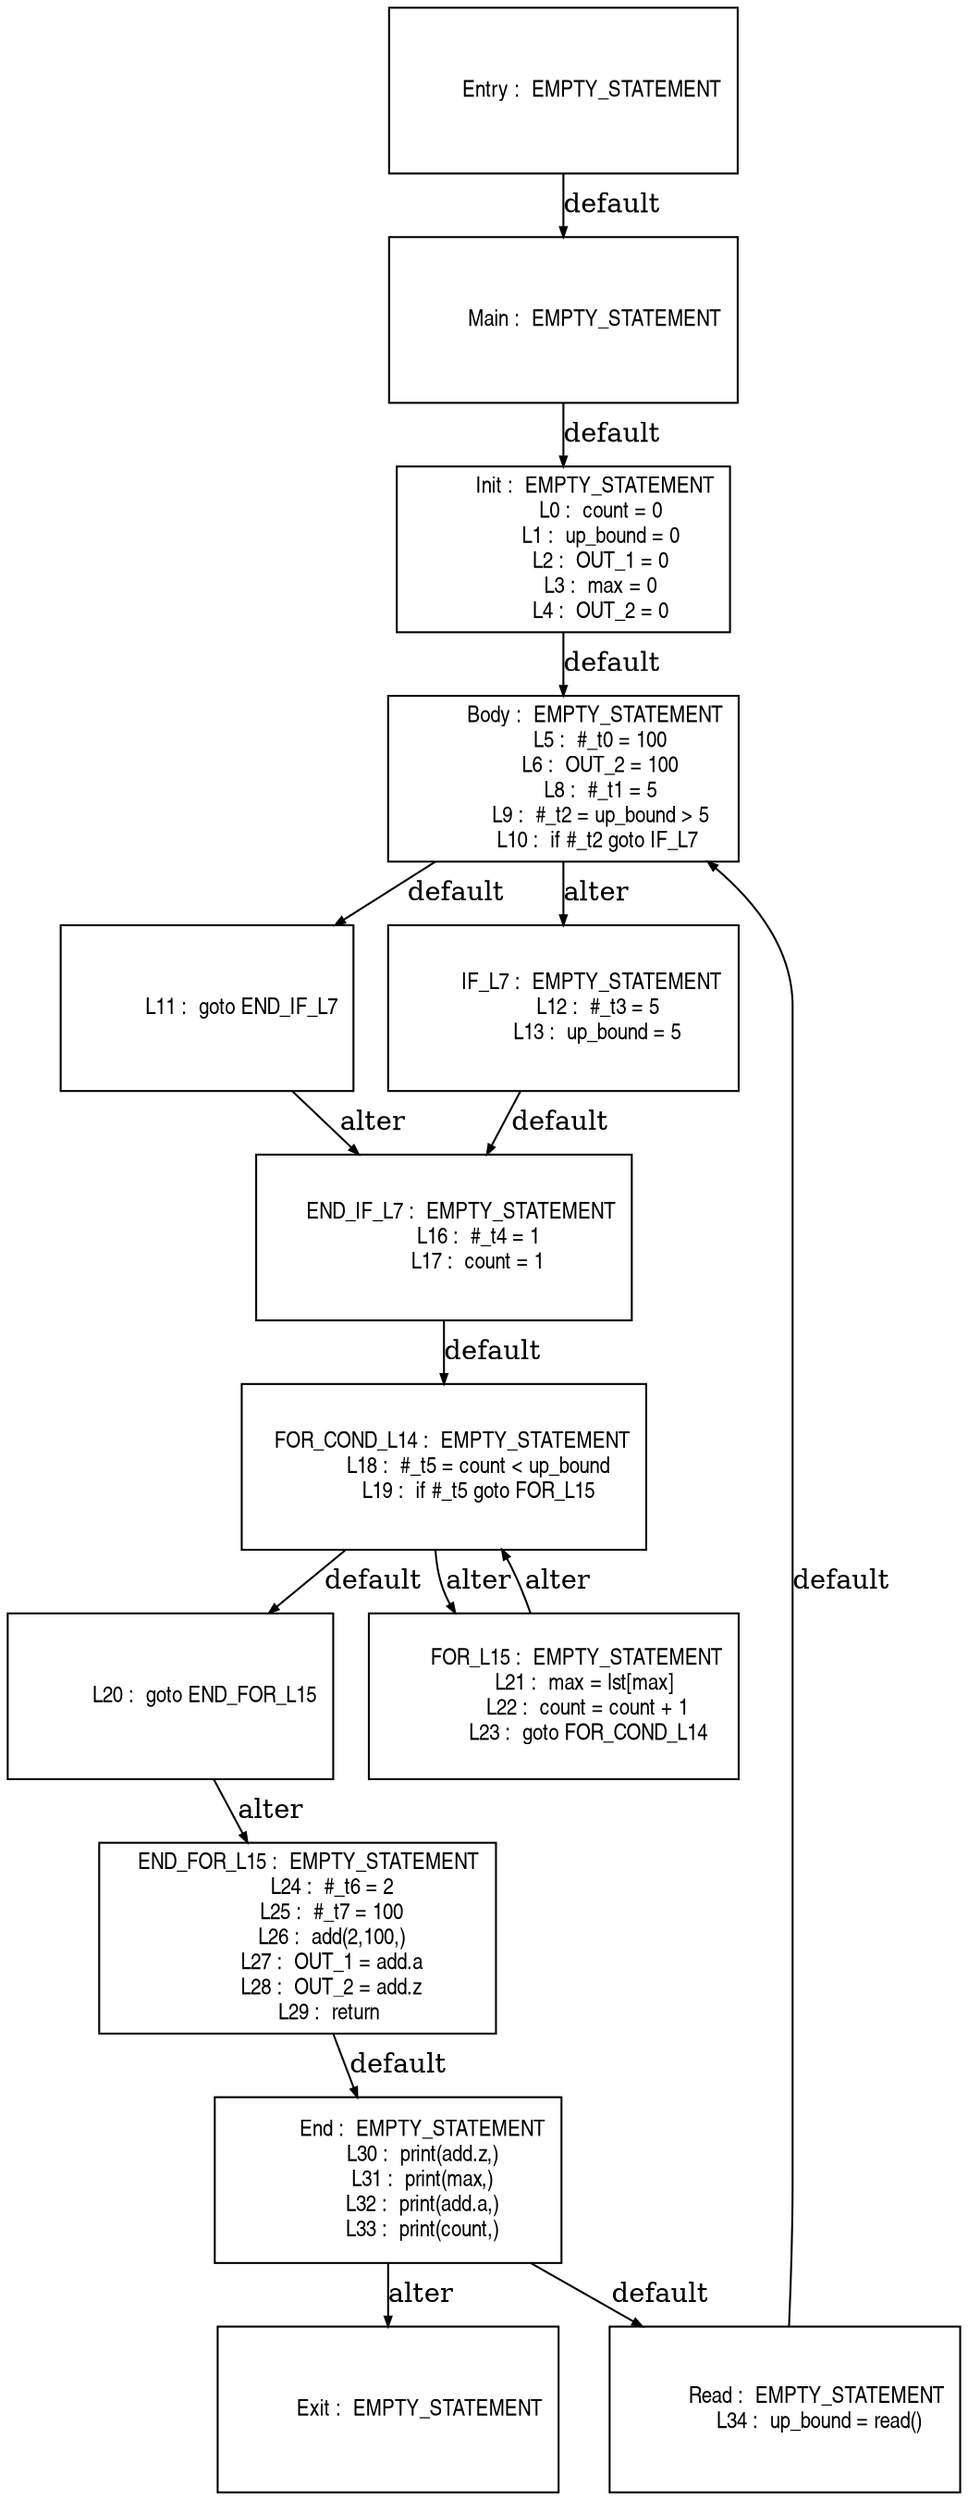 digraph G {
  ranksep=.25;
  edge [arrowsize=.5]
  node [shape=rectangle, fontname="ArialNarrow",
        fontsize=12,  height=1.2];
  "           Main :  EMPTY_STATEMENT
"; "           Init :  EMPTY_STATEMENT
             L0 :  count = 0
             L1 :  up_bound = 0
             L2 :  OUT_1 = 0
             L3 :  max = 0
             L4 :  OUT_2 = 0
"; "           Body :  EMPTY_STATEMENT
             L5 :  #_t0 = 100
             L6 :  OUT_2 = 100
             L8 :  #_t1 = 5
             L9 :  #_t2 = up_bound > 5
            L10 :  if #_t2 goto IF_L7
"; "            L11 :  goto END_IF_L7
"; "          IF_L7 :  EMPTY_STATEMENT
            L12 :  #_t3 = 5
            L13 :  up_bound = 5
"; "      END_IF_L7 :  EMPTY_STATEMENT
            L16 :  #_t4 = 1
            L17 :  count = 1
"; "   FOR_COND_L14 :  EMPTY_STATEMENT
            L18 :  #_t5 = count < up_bound
            L19 :  if #_t5 goto FOR_L15
"; "            L20 :  goto END_FOR_L15
"; "        FOR_L15 :  EMPTY_STATEMENT
            L21 :  max = lst[max] 
            L22 :  count = count + 1
            L23 :  goto FOR_COND_L14
"; "    END_FOR_L15 :  EMPTY_STATEMENT
            L24 :  #_t6 = 2
            L25 :  #_t7 = 100
            L26 :  add(2,100,)
            L27 :  OUT_1 = add.a
            L28 :  OUT_2 = add.z
            L29 :  return 
"; "          Entry :  EMPTY_STATEMENT
"; "            End :  EMPTY_STATEMENT
            L30 :  print(add.z,)
            L31 :  print(max,)
            L32 :  print(add.a,)
            L33 :  print(count,)
"; "           Exit :  EMPTY_STATEMENT
"; "           Read :  EMPTY_STATEMENT
            L34 :  up_bound = read()
"; 
  "           Main :  EMPTY_STATEMENT
" -> "           Init :  EMPTY_STATEMENT
             L0 :  count = 0
             L1 :  up_bound = 0
             L2 :  OUT_1 = 0
             L3 :  max = 0
             L4 :  OUT_2 = 0
"  [label="default"];
  "           Init :  EMPTY_STATEMENT
             L0 :  count = 0
             L1 :  up_bound = 0
             L2 :  OUT_1 = 0
             L3 :  max = 0
             L4 :  OUT_2 = 0
" -> "           Body :  EMPTY_STATEMENT
             L5 :  #_t0 = 100
             L6 :  OUT_2 = 100
             L8 :  #_t1 = 5
             L9 :  #_t2 = up_bound > 5
            L10 :  if #_t2 goto IF_L7
"  [label="default"];
  "           Body :  EMPTY_STATEMENT
             L5 :  #_t0 = 100
             L6 :  OUT_2 = 100
             L8 :  #_t1 = 5
             L9 :  #_t2 = up_bound > 5
            L10 :  if #_t2 goto IF_L7
" -> "            L11 :  goto END_IF_L7
"  [label="default"];
  "           Body :  EMPTY_STATEMENT
             L5 :  #_t0 = 100
             L6 :  OUT_2 = 100
             L8 :  #_t1 = 5
             L9 :  #_t2 = up_bound > 5
            L10 :  if #_t2 goto IF_L7
" -> "          IF_L7 :  EMPTY_STATEMENT
            L12 :  #_t3 = 5
            L13 :  up_bound = 5
"  [label="alter"];
  "            L11 :  goto END_IF_L7
" -> "      END_IF_L7 :  EMPTY_STATEMENT
            L16 :  #_t4 = 1
            L17 :  count = 1
"  [label="alter"];
  "          IF_L7 :  EMPTY_STATEMENT
            L12 :  #_t3 = 5
            L13 :  up_bound = 5
" -> "      END_IF_L7 :  EMPTY_STATEMENT
            L16 :  #_t4 = 1
            L17 :  count = 1
"  [label="default"];
  "      END_IF_L7 :  EMPTY_STATEMENT
            L16 :  #_t4 = 1
            L17 :  count = 1
" -> "   FOR_COND_L14 :  EMPTY_STATEMENT
            L18 :  #_t5 = count < up_bound
            L19 :  if #_t5 goto FOR_L15
"  [label="default"];
  "   FOR_COND_L14 :  EMPTY_STATEMENT
            L18 :  #_t5 = count < up_bound
            L19 :  if #_t5 goto FOR_L15
" -> "            L20 :  goto END_FOR_L15
"  [label="default"];
  "   FOR_COND_L14 :  EMPTY_STATEMENT
            L18 :  #_t5 = count < up_bound
            L19 :  if #_t5 goto FOR_L15
" -> "        FOR_L15 :  EMPTY_STATEMENT
            L21 :  max = lst[max] 
            L22 :  count = count + 1
            L23 :  goto FOR_COND_L14
"  [label="alter"];
  "            L20 :  goto END_FOR_L15
" -> "    END_FOR_L15 :  EMPTY_STATEMENT
            L24 :  #_t6 = 2
            L25 :  #_t7 = 100
            L26 :  add(2,100,)
            L27 :  OUT_1 = add.a
            L28 :  OUT_2 = add.z
            L29 :  return 
"  [label="alter"];
  "        FOR_L15 :  EMPTY_STATEMENT
            L21 :  max = lst[max] 
            L22 :  count = count + 1
            L23 :  goto FOR_COND_L14
" -> "   FOR_COND_L14 :  EMPTY_STATEMENT
            L18 :  #_t5 = count < up_bound
            L19 :  if #_t5 goto FOR_L15
"  [label="alter"];
  "    END_FOR_L15 :  EMPTY_STATEMENT
            L24 :  #_t6 = 2
            L25 :  #_t7 = 100
            L26 :  add(2,100,)
            L27 :  OUT_1 = add.a
            L28 :  OUT_2 = add.z
            L29 :  return 
" -> "            End :  EMPTY_STATEMENT
            L30 :  print(add.z,)
            L31 :  print(max,)
            L32 :  print(add.a,)
            L33 :  print(count,)
"  [label="default"];
  "          Entry :  EMPTY_STATEMENT
" -> "           Main :  EMPTY_STATEMENT
"  [label="default"];
  "            End :  EMPTY_STATEMENT
            L30 :  print(add.z,)
            L31 :  print(max,)
            L32 :  print(add.a,)
            L33 :  print(count,)
" -> "           Read :  EMPTY_STATEMENT
            L34 :  up_bound = read()
"  [label="default"];
  "            End :  EMPTY_STATEMENT
            L30 :  print(add.z,)
            L31 :  print(max,)
            L32 :  print(add.a,)
            L33 :  print(count,)
" -> "           Exit :  EMPTY_STATEMENT
"  [label="alter"];
  "           Read :  EMPTY_STATEMENT
            L34 :  up_bound = read()
" -> "           Body :  EMPTY_STATEMENT
             L5 :  #_t0 = 100
             L6 :  OUT_2 = 100
             L8 :  #_t1 = 5
             L9 :  #_t2 = up_bound > 5
            L10 :  if #_t2 goto IF_L7
"  [label="default"];
}
